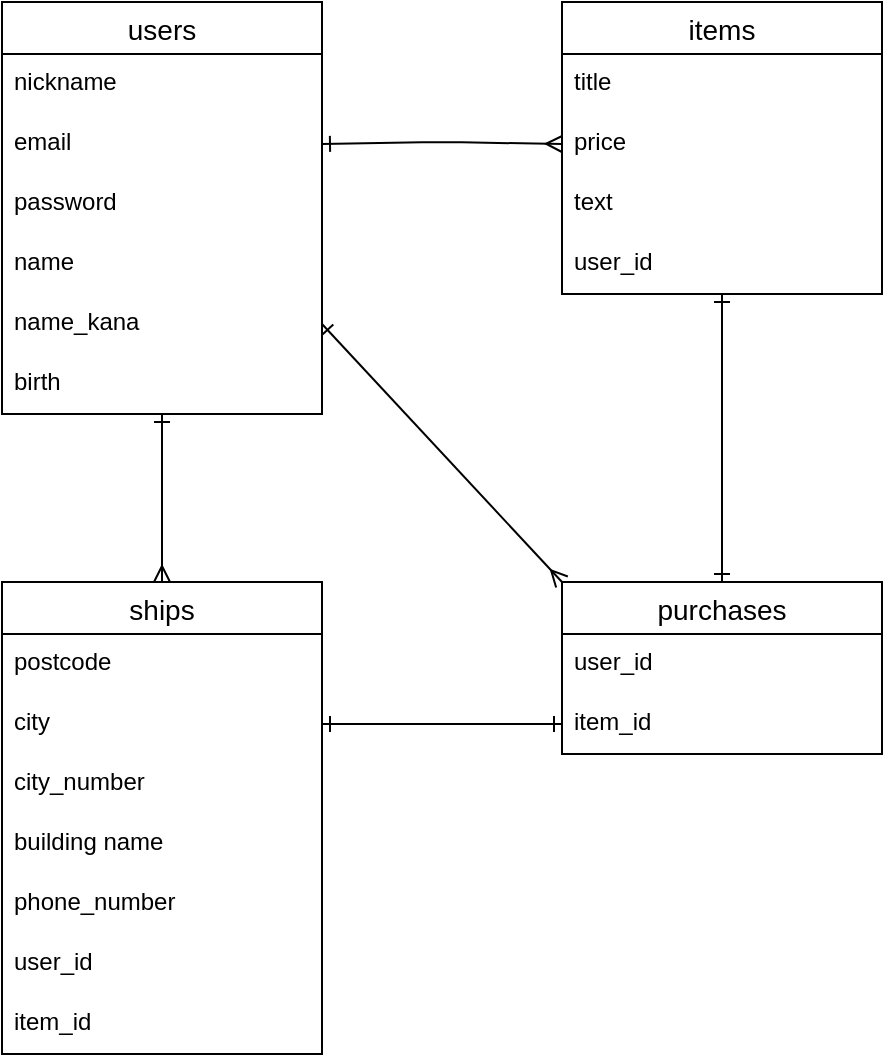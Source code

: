 <mxfile>
    <diagram id="WohK5gIvPXl1v4meN9yF" name="ページ1">
        <mxGraphModel dx="249" dy="371" grid="1" gridSize="10" guides="1" tooltips="1" connect="1" arrows="1" fold="1" page="1" pageScale="1" pageWidth="827" pageHeight="1169" math="0" shadow="0">
            <root>
                <mxCell id="0"/>
                <mxCell id="1" parent="0"/>
                <mxCell id="21" style="edgeStyle=none;html=1;entryX=0.5;entryY=0;entryDx=0;entryDy=0;startArrow=ERone;startFill=0;endArrow=ERmany;endFill=0;" edge="1" parent="1" source="2" target="EKz_tVkbGeeXEScyCug_-10">
                    <mxGeometry relative="1" as="geometry"/>
                </mxCell>
                <object label="users" id="2">
                    <mxCell style="swimlane;fontStyle=0;childLayout=stackLayout;horizontal=1;startSize=26;horizontalStack=0;resizeParent=1;resizeParentMax=0;resizeLast=0;collapsible=1;marginBottom=0;align=center;fontSize=14;" parent="1" vertex="1">
                        <mxGeometry x="160" y="160" width="160" height="206" as="geometry">
                            <mxRectangle x="120" y="320" width="60" height="30" as="alternateBounds"/>
                        </mxGeometry>
                    </mxCell>
                </object>
                <mxCell id="3" value="nickname&#10;" style="text;strokeColor=none;fillColor=none;spacingLeft=4;spacingRight=4;overflow=hidden;rotatable=0;points=[[0,0.5],[1,0.5]];portConstraint=eastwest;fontSize=12;" parent="2" vertex="1">
                    <mxGeometry y="26" width="160" height="30" as="geometry"/>
                </mxCell>
                <mxCell id="4" value="email" style="text;strokeColor=none;fillColor=none;spacingLeft=4;spacingRight=4;overflow=hidden;rotatable=0;points=[[0,0.5],[1,0.5]];portConstraint=eastwest;fontSize=12;" parent="2" vertex="1">
                    <mxGeometry y="56" width="160" height="30" as="geometry"/>
                </mxCell>
                <mxCell id="EKz_tVkbGeeXEScyCug_-25" value="password" style="text;strokeColor=none;fillColor=none;spacingLeft=4;spacingRight=4;overflow=hidden;rotatable=0;points=[[0,0.5],[1,0.5]];portConstraint=eastwest;fontSize=12;" parent="2" vertex="1">
                    <mxGeometry y="86" width="160" height="30" as="geometry"/>
                </mxCell>
                <mxCell id="EKz_tVkbGeeXEScyCug_-23" value="name" style="text;strokeColor=none;fillColor=none;spacingLeft=4;spacingRight=4;overflow=hidden;rotatable=0;points=[[0,0.5],[1,0.5]];portConstraint=eastwest;fontSize=12;" parent="2" vertex="1">
                    <mxGeometry y="116" width="160" height="30" as="geometry"/>
                </mxCell>
                <mxCell id="16" value="name_kana" style="text;strokeColor=none;fillColor=none;spacingLeft=4;spacingRight=4;overflow=hidden;rotatable=0;points=[[0,0.5],[1,0.5]];portConstraint=eastwest;fontSize=12;" vertex="1" parent="2">
                    <mxGeometry y="146" width="160" height="30" as="geometry"/>
                </mxCell>
                <mxCell id="EKz_tVkbGeeXEScyCug_-24" value="birth" style="text;strokeColor=none;fillColor=none;spacingLeft=4;spacingRight=4;overflow=hidden;rotatable=0;points=[[0,0.5],[1,0.5]];portConstraint=eastwest;fontSize=12;" parent="2" vertex="1">
                    <mxGeometry y="176" width="160" height="30" as="geometry"/>
                </mxCell>
                <mxCell id="EKz_tVkbGeeXEScyCug_-19" style="edgeStyle=none;html=1;entryX=0.5;entryY=0;entryDx=0;entryDy=0;strokeWidth=1;endArrow=ERone;endFill=0;startArrow=ERone;startFill=0;" parent="1" source="6" target="EKz_tVkbGeeXEScyCug_-14" edge="1">
                    <mxGeometry relative="1" as="geometry"/>
                </mxCell>
                <mxCell id="6" value="items" style="swimlane;fontStyle=0;childLayout=stackLayout;horizontal=1;startSize=26;horizontalStack=0;resizeParent=1;resizeParentMax=0;resizeLast=0;collapsible=1;marginBottom=0;align=center;fontSize=14;" parent="1" vertex="1">
                    <mxGeometry x="440" y="160" width="160" height="146" as="geometry"/>
                </mxCell>
                <mxCell id="8" value="title" style="text;strokeColor=none;fillColor=none;spacingLeft=4;spacingRight=4;overflow=hidden;rotatable=0;points=[[0,0.5],[1,0.5]];portConstraint=eastwest;fontSize=12;" parent="6" vertex="1">
                    <mxGeometry y="26" width="160" height="30" as="geometry"/>
                </mxCell>
                <mxCell id="EKz_tVkbGeeXEScyCug_-27" value="price" style="text;strokeColor=none;fillColor=none;spacingLeft=4;spacingRight=4;overflow=hidden;rotatable=0;points=[[0,0.5],[1,0.5]];portConstraint=eastwest;fontSize=12;" parent="6" vertex="1">
                    <mxGeometry y="56" width="160" height="30" as="geometry"/>
                </mxCell>
                <mxCell id="EKz_tVkbGeeXEScyCug_-36" value="text" style="text;strokeColor=none;fillColor=none;spacingLeft=4;spacingRight=4;overflow=hidden;rotatable=0;points=[[0,0.5],[1,0.5]];portConstraint=eastwest;fontSize=12;" parent="6" vertex="1">
                    <mxGeometry y="86" width="160" height="30" as="geometry"/>
                </mxCell>
                <mxCell id="EKz_tVkbGeeXEScyCug_-26" value="user_id" style="text;strokeColor=none;fillColor=none;spacingLeft=4;spacingRight=4;overflow=hidden;rotatable=0;points=[[0,0.5],[1,0.5]];portConstraint=eastwest;fontSize=12;" parent="6" vertex="1">
                    <mxGeometry y="116" width="160" height="30" as="geometry"/>
                </mxCell>
                <mxCell id="10" style="edgeStyle=none;html=1;exitX=1;exitY=0.5;exitDx=0;exitDy=0;endArrow=ERmany;endFill=0;strokeWidth=1;entryX=0;entryY=0.5;entryDx=0;entryDy=0;startArrow=ERone;startFill=0;" parent="1" source="4" edge="1">
                    <mxGeometry relative="1" as="geometry">
                        <mxPoint x="440" y="231" as="targetPoint"/>
                        <Array as="points">
                            <mxPoint x="380" y="230"/>
                        </Array>
                    </mxGeometry>
                </mxCell>
                <mxCell id="EKz_tVkbGeeXEScyCug_-10" value="ships" style="swimlane;fontStyle=0;childLayout=stackLayout;horizontal=1;startSize=26;horizontalStack=0;resizeParent=1;resizeParentMax=0;resizeLast=0;collapsible=1;marginBottom=0;align=center;fontSize=14;" parent="1" vertex="1">
                    <mxGeometry x="160" y="450" width="160" height="236" as="geometry"/>
                </mxCell>
                <mxCell id="EKz_tVkbGeeXEScyCug_-11" value="postcode" style="text;strokeColor=none;fillColor=none;spacingLeft=4;spacingRight=4;overflow=hidden;rotatable=0;points=[[0,0.5],[1,0.5]];portConstraint=eastwest;fontSize=12;" parent="EKz_tVkbGeeXEScyCug_-10" vertex="1">
                    <mxGeometry y="26" width="160" height="30" as="geometry"/>
                </mxCell>
                <mxCell id="EKz_tVkbGeeXEScyCug_-12" value="city" style="text;strokeColor=none;fillColor=none;spacingLeft=4;spacingRight=4;overflow=hidden;rotatable=0;points=[[0,0.5],[1,0.5]];portConstraint=eastwest;fontSize=12;" parent="EKz_tVkbGeeXEScyCug_-10" vertex="1">
                    <mxGeometry y="56" width="160" height="30" as="geometry"/>
                </mxCell>
                <mxCell id="EKz_tVkbGeeXEScyCug_-30" value="city_number" style="text;strokeColor=none;fillColor=none;spacingLeft=4;spacingRight=4;overflow=hidden;rotatable=0;points=[[0,0.5],[1,0.5]];portConstraint=eastwest;fontSize=12;" parent="EKz_tVkbGeeXEScyCug_-10" vertex="1">
                    <mxGeometry y="86" width="160" height="30" as="geometry"/>
                </mxCell>
                <mxCell id="EKz_tVkbGeeXEScyCug_-31" value="building name" style="text;strokeColor=none;fillColor=none;spacingLeft=4;spacingRight=4;overflow=hidden;rotatable=0;points=[[0,0.5],[1,0.5]];portConstraint=eastwest;fontSize=12;" parent="EKz_tVkbGeeXEScyCug_-10" vertex="1">
                    <mxGeometry y="116" width="160" height="30" as="geometry"/>
                </mxCell>
                <mxCell id="EKz_tVkbGeeXEScyCug_-13" value="phone_number" style="text;strokeColor=none;fillColor=none;spacingLeft=4;spacingRight=4;overflow=hidden;rotatable=0;points=[[0,0.5],[1,0.5]];portConstraint=eastwest;fontSize=12;" parent="EKz_tVkbGeeXEScyCug_-10" vertex="1">
                    <mxGeometry y="146" width="160" height="30" as="geometry"/>
                </mxCell>
                <mxCell id="EKz_tVkbGeeXEScyCug_-32" value="user_id" style="text;strokeColor=none;fillColor=none;spacingLeft=4;spacingRight=4;overflow=hidden;rotatable=0;points=[[0,0.5],[1,0.5]];portConstraint=eastwest;fontSize=12;" parent="EKz_tVkbGeeXEScyCug_-10" vertex="1">
                    <mxGeometry y="176" width="160" height="30" as="geometry"/>
                </mxCell>
                <mxCell id="EKz_tVkbGeeXEScyCug_-33" value="item_id" style="text;strokeColor=none;fillColor=none;spacingLeft=4;spacingRight=4;overflow=hidden;rotatable=0;points=[[0,0.5],[1,0.5]];portConstraint=eastwest;fontSize=12;" parent="EKz_tVkbGeeXEScyCug_-10" vertex="1">
                    <mxGeometry y="206" width="160" height="30" as="geometry"/>
                </mxCell>
                <mxCell id="EKz_tVkbGeeXEScyCug_-18" style="edgeStyle=none;html=1;exitX=0.5;exitY=0;exitDx=0;exitDy=0;strokeWidth=1;endArrow=none;endFill=0;entryX=0.5;entryY=0;entryDx=0;entryDy=0;" parent="1" source="EKz_tVkbGeeXEScyCug_-14" target="EKz_tVkbGeeXEScyCug_-14" edge="1">
                    <mxGeometry relative="1" as="geometry"/>
                </mxCell>
                <mxCell id="EKz_tVkbGeeXEScyCug_-14" value="purchases" style="swimlane;fontStyle=0;childLayout=stackLayout;horizontal=1;startSize=26;horizontalStack=0;resizeParent=1;resizeParentMax=0;resizeLast=0;collapsible=1;marginBottom=0;align=center;fontSize=14;" parent="1" vertex="1">
                    <mxGeometry x="440" y="450" width="160" height="86" as="geometry"/>
                </mxCell>
                <mxCell id="EKz_tVkbGeeXEScyCug_-15" value="user_id" style="text;strokeColor=none;fillColor=none;spacingLeft=4;spacingRight=4;overflow=hidden;rotatable=0;points=[[0,0.5],[1,0.5]];portConstraint=eastwest;fontSize=12;" parent="EKz_tVkbGeeXEScyCug_-14" vertex="1">
                    <mxGeometry y="26" width="160" height="30" as="geometry"/>
                </mxCell>
                <mxCell id="EKz_tVkbGeeXEScyCug_-16" value="item_id" style="text;strokeColor=none;fillColor=none;spacingLeft=4;spacingRight=4;overflow=hidden;rotatable=0;points=[[0,0.5],[1,0.5]];portConstraint=eastwest;fontSize=12;" parent="EKz_tVkbGeeXEScyCug_-14" vertex="1">
                    <mxGeometry y="56" width="160" height="30" as="geometry"/>
                </mxCell>
                <mxCell id="EKz_tVkbGeeXEScyCug_-20" style="edgeStyle=none;html=1;exitX=1;exitY=0.5;exitDx=0;exitDy=0;entryX=0;entryY=0.5;entryDx=0;entryDy=0;strokeWidth=1;endArrow=ERone;endFill=0;startArrow=ERone;startFill=0;" parent="1" source="EKz_tVkbGeeXEScyCug_-12" target="EKz_tVkbGeeXEScyCug_-16" edge="1">
                    <mxGeometry relative="1" as="geometry"/>
                </mxCell>
                <mxCell id="EKz_tVkbGeeXEScyCug_-21" style="edgeStyle=none;html=1;exitX=1;exitY=0.5;exitDx=0;exitDy=0;entryX=0;entryY=0;entryDx=0;entryDy=0;strokeWidth=1;endArrow=ERmany;endFill=0;startArrow=ERone;startFill=0;" parent="1" source="16" target="EKz_tVkbGeeXEScyCug_-14" edge="1">
                    <mxGeometry relative="1" as="geometry">
                        <mxPoint x="320" y="381" as="sourcePoint"/>
                    </mxGeometry>
                </mxCell>
            </root>
        </mxGraphModel>
    </diagram>
    <diagram id="rAHOuxSmrtaeIwJSXQ2q" name="ページ2">
        <mxGraphModel dx="413" dy="474" grid="1" gridSize="10" guides="1" tooltips="1" connect="1" arrows="1" fold="1" page="1" pageScale="1" pageWidth="827" pageHeight="1169" math="0" shadow="0">
            <root>
                <mxCell id="0"/>
                <mxCell id="1" parent="0"/>
            </root>
        </mxGraphModel>
    </diagram>
</mxfile>